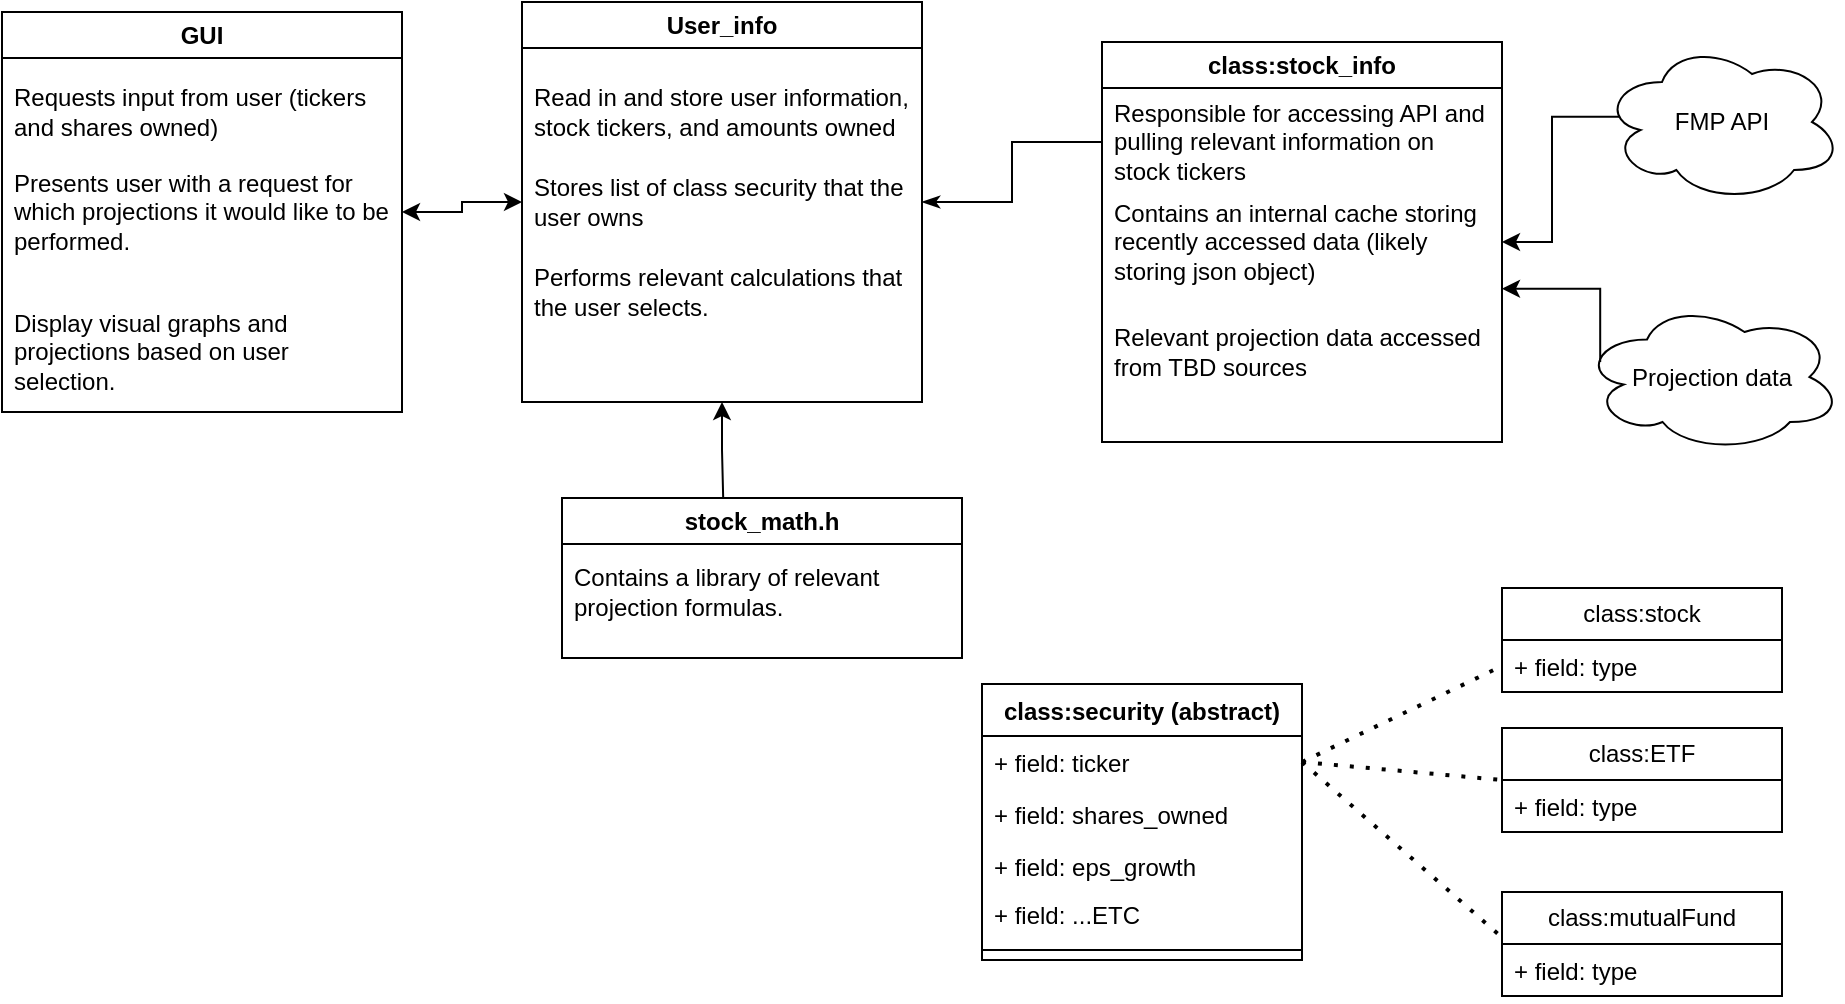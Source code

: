 <mxfile version="28.0.7">
  <diagram name="Page-1" id="9f46799a-70d6-7492-0946-bef42562c5a5">
    <mxGraphModel dx="2066" dy="1137" grid="1" gridSize="10" guides="1" tooltips="1" connect="1" arrows="1" fold="1" page="1" pageScale="1" pageWidth="1100" pageHeight="850" background="none" math="0" shadow="0">
      <root>
        <mxCell id="0" />
        <mxCell id="1" parent="0" />
        <mxCell id="iNNKZMUZ0DpZrxuA5rg7-4" value="" style="edgeStyle=orthogonalEdgeStyle;rounded=0;orthogonalLoop=1;jettySize=auto;html=1;entryX=1;entryY=0.5;entryDx=0;entryDy=0;exitX=0.15;exitY=0.467;exitDx=0;exitDy=0;exitPerimeter=0;" edge="1" parent="1" source="iNNKZMUZ0DpZrxuA5rg7-3" target="iNNKZMUZ0DpZrxuA5rg7-5">
          <mxGeometry relative="1" as="geometry">
            <mxPoint x="700" y="125" as="targetPoint" />
          </mxGeometry>
        </mxCell>
        <mxCell id="iNNKZMUZ0DpZrxuA5rg7-3" value="FMP API" style="ellipse;shape=cloud;whiteSpace=wrap;html=1;" vertex="1" parent="1">
          <mxGeometry x="830" y="50" width="120" height="80" as="geometry" />
        </mxCell>
        <mxCell id="iNNKZMUZ0DpZrxuA5rg7-5" value="class:stock_info" style="swimlane;whiteSpace=wrap;html=1;" vertex="1" parent="1">
          <mxGeometry x="580" y="50" width="200" height="200" as="geometry" />
        </mxCell>
        <mxCell id="iNNKZMUZ0DpZrxuA5rg7-7" value="Responsible for accessing API and pulling relevant information on stock tickers" style="text;strokeColor=none;fillColor=none;align=left;verticalAlign=middle;spacingLeft=4;spacingRight=4;overflow=hidden;points=[[0,0.5],[1,0.5]];portConstraint=eastwest;rotatable=0;whiteSpace=wrap;html=1;" vertex="1" parent="iNNKZMUZ0DpZrxuA5rg7-5">
          <mxGeometry y="25" width="200" height="50" as="geometry" />
        </mxCell>
        <mxCell id="iNNKZMUZ0DpZrxuA5rg7-8" value="Contains an internal cache storing recently accessed data (likely storing json object)" style="text;strokeColor=none;fillColor=none;align=left;verticalAlign=middle;spacingLeft=4;spacingRight=4;overflow=hidden;points=[[0,0.5],[1,0.5]];portConstraint=eastwest;rotatable=0;whiteSpace=wrap;html=1;" vertex="1" parent="iNNKZMUZ0DpZrxuA5rg7-5">
          <mxGeometry y="75" width="200" height="50" as="geometry" />
        </mxCell>
        <mxCell id="iNNKZMUZ0DpZrxuA5rg7-15" value="Relevant projection data accessed from TBD sources" style="text;strokeColor=none;fillColor=none;align=left;verticalAlign=middle;spacingLeft=4;spacingRight=4;overflow=hidden;points=[[0,0.5],[1,0.5]];portConstraint=eastwest;rotatable=0;whiteSpace=wrap;html=1;" vertex="1" parent="iNNKZMUZ0DpZrxuA5rg7-5">
          <mxGeometry y="130" width="200" height="50" as="geometry" />
        </mxCell>
        <mxCell id="iNNKZMUZ0DpZrxuA5rg7-12" style="edgeStyle=orthogonalEdgeStyle;rounded=0;orthogonalLoop=1;jettySize=auto;html=1;exitX=1;exitY=0.5;exitDx=0;exitDy=0;entryX=0;entryY=0.5;entryDx=0;entryDy=0;startArrow=classicThin;startFill=1;endArrow=none;endFill=0;" edge="1" parent="1" source="iNNKZMUZ0DpZrxuA5rg7-9" target="iNNKZMUZ0DpZrxuA5rg7-7">
          <mxGeometry relative="1" as="geometry" />
        </mxCell>
        <mxCell id="iNNKZMUZ0DpZrxuA5rg7-9" value="User_info" style="swimlane;whiteSpace=wrap;html=1;" vertex="1" parent="1">
          <mxGeometry x="290" y="30" width="200" height="200" as="geometry" />
        </mxCell>
        <mxCell id="iNNKZMUZ0DpZrxuA5rg7-16" value="Read in and store user information, stock tickers, and amounts owned" style="text;strokeColor=none;fillColor=none;align=left;verticalAlign=middle;spacingLeft=4;spacingRight=4;overflow=hidden;points=[[0,0.5],[1,0.5]];portConstraint=eastwest;rotatable=0;whiteSpace=wrap;html=1;" vertex="1" parent="iNNKZMUZ0DpZrxuA5rg7-9">
          <mxGeometry y="30" width="200" height="50" as="geometry" />
        </mxCell>
        <mxCell id="iNNKZMUZ0DpZrxuA5rg7-23" value="Stores list of class security that the user owns&amp;nbsp;" style="text;strokeColor=none;fillColor=none;align=left;verticalAlign=middle;spacingLeft=4;spacingRight=4;overflow=hidden;points=[[0,0.5],[1,0.5]];portConstraint=eastwest;rotatable=0;whiteSpace=wrap;html=1;" vertex="1" parent="iNNKZMUZ0DpZrxuA5rg7-9">
          <mxGeometry y="75" width="200" height="50" as="geometry" />
        </mxCell>
        <mxCell id="iNNKZMUZ0DpZrxuA5rg7-36" value="Performs relevant calculations that the user selects." style="text;strokeColor=none;fillColor=none;align=left;verticalAlign=middle;spacingLeft=4;spacingRight=4;overflow=hidden;points=[[0,0.5],[1,0.5]];portConstraint=eastwest;rotatable=0;whiteSpace=wrap;html=1;" vertex="1" parent="iNNKZMUZ0DpZrxuA5rg7-9">
          <mxGeometry y="120" width="200" height="50" as="geometry" />
        </mxCell>
        <mxCell id="iNNKZMUZ0DpZrxuA5rg7-13" value="Projection data" style="ellipse;shape=cloud;whiteSpace=wrap;html=1;" vertex="1" parent="1">
          <mxGeometry x="820" y="180" width="130" height="75" as="geometry" />
        </mxCell>
        <mxCell id="iNNKZMUZ0DpZrxuA5rg7-14" style="edgeStyle=orthogonalEdgeStyle;rounded=0;orthogonalLoop=1;jettySize=auto;html=1;exitX=0.07;exitY=0.4;exitDx=0;exitDy=0;exitPerimeter=0;entryX=1;entryY=0.967;entryDx=0;entryDy=0;entryPerimeter=0;" edge="1" parent="1" source="iNNKZMUZ0DpZrxuA5rg7-13" target="iNNKZMUZ0DpZrxuA5rg7-8">
          <mxGeometry relative="1" as="geometry">
            <Array as="points">
              <mxPoint x="829" y="173" />
            </Array>
          </mxGeometry>
        </mxCell>
        <mxCell id="iNNKZMUZ0DpZrxuA5rg7-17" value="stock_math.h" style="swimlane;whiteSpace=wrap;html=1;" vertex="1" parent="1">
          <mxGeometry x="310" y="278" width="200" height="80" as="geometry" />
        </mxCell>
        <mxCell id="iNNKZMUZ0DpZrxuA5rg7-21" style="edgeStyle=orthogonalEdgeStyle;rounded=0;orthogonalLoop=1;jettySize=auto;html=1;entryX=0;entryY=0.5;entryDx=0;entryDy=0;startArrow=classic;startFill=1;" edge="1" parent="1" source="iNNKZMUZ0DpZrxuA5rg7-19" target="iNNKZMUZ0DpZrxuA5rg7-9">
          <mxGeometry relative="1" as="geometry" />
        </mxCell>
        <mxCell id="iNNKZMUZ0DpZrxuA5rg7-19" value="GUI" style="swimlane;whiteSpace=wrap;html=1;" vertex="1" parent="1">
          <mxGeometry x="30" y="35" width="200" height="200" as="geometry">
            <mxRectangle x="110" y="380" width="60" height="30" as="alternateBounds" />
          </mxGeometry>
        </mxCell>
        <mxCell id="iNNKZMUZ0DpZrxuA5rg7-32" value="Display visual graphs and projections based on user selection." style="text;strokeColor=none;fillColor=none;align=left;verticalAlign=middle;spacingLeft=4;spacingRight=4;overflow=hidden;points=[[0,0.5],[1,0.5]];portConstraint=eastwest;rotatable=0;whiteSpace=wrap;html=1;" vertex="1" parent="iNNKZMUZ0DpZrxuA5rg7-19">
          <mxGeometry y="145" width="200" height="50" as="geometry" />
        </mxCell>
        <mxCell id="iNNKZMUZ0DpZrxuA5rg7-33" value="Requests input from user (tickers and shares owned)" style="text;strokeColor=none;fillColor=none;align=left;verticalAlign=middle;spacingLeft=4;spacingRight=4;overflow=hidden;points=[[0,0.5],[1,0.5]];portConstraint=eastwest;rotatable=0;whiteSpace=wrap;html=1;" vertex="1" parent="iNNKZMUZ0DpZrxuA5rg7-19">
          <mxGeometry y="25" width="200" height="50" as="geometry" />
        </mxCell>
        <mxCell id="iNNKZMUZ0DpZrxuA5rg7-37" value="Presents user with a request for which projections it would like to be performed." style="text;strokeColor=none;fillColor=none;align=left;verticalAlign=middle;spacingLeft=4;spacingRight=4;overflow=hidden;points=[[0,0.5],[1,0.5]];portConstraint=eastwest;rotatable=0;whiteSpace=wrap;html=1;" vertex="1" parent="iNNKZMUZ0DpZrxuA5rg7-19">
          <mxGeometry y="75" width="200" height="50" as="geometry" />
        </mxCell>
        <mxCell id="iNNKZMUZ0DpZrxuA5rg7-22" style="edgeStyle=orthogonalEdgeStyle;rounded=0;orthogonalLoop=1;jettySize=auto;html=1;exitX=0.5;exitY=1;exitDx=0;exitDy=0;entryX=0.403;entryY=0.003;entryDx=0;entryDy=0;entryPerimeter=0;endArrow=none;endFill=0;startArrow=classic;startFill=1;" edge="1" parent="1" source="iNNKZMUZ0DpZrxuA5rg7-9" target="iNNKZMUZ0DpZrxuA5rg7-17">
          <mxGeometry relative="1" as="geometry" />
        </mxCell>
        <mxCell id="iNNKZMUZ0DpZrxuA5rg7-27" value="class:security (abstract)" style="swimlane;fontStyle=1;align=center;verticalAlign=top;childLayout=stackLayout;horizontal=1;startSize=26;horizontalStack=0;resizeParent=1;resizeParentMax=0;resizeLast=0;collapsible=1;marginBottom=0;whiteSpace=wrap;html=1;" vertex="1" parent="1">
          <mxGeometry x="520" y="371" width="160" height="138" as="geometry" />
        </mxCell>
        <mxCell id="iNNKZMUZ0DpZrxuA5rg7-31" value="+ field: ticker" style="text;strokeColor=none;fillColor=none;align=left;verticalAlign=top;spacingLeft=4;spacingRight=4;overflow=hidden;rotatable=0;points=[[0,0.5],[1,0.5]];portConstraint=eastwest;whiteSpace=wrap;html=1;" vertex="1" parent="iNNKZMUZ0DpZrxuA5rg7-27">
          <mxGeometry y="26" width="160" height="26" as="geometry" />
        </mxCell>
        <mxCell id="iNNKZMUZ0DpZrxuA5rg7-28" value="+ field: shares_owned" style="text;strokeColor=none;fillColor=none;align=left;verticalAlign=top;spacingLeft=4;spacingRight=4;overflow=hidden;rotatable=0;points=[[0,0.5],[1,0.5]];portConstraint=eastwest;whiteSpace=wrap;html=1;" vertex="1" parent="iNNKZMUZ0DpZrxuA5rg7-27">
          <mxGeometry y="52" width="160" height="26" as="geometry" />
        </mxCell>
        <mxCell id="iNNKZMUZ0DpZrxuA5rg7-35" value="+ field: eps_growth" style="text;strokeColor=none;fillColor=none;align=left;verticalAlign=top;spacingLeft=4;spacingRight=4;overflow=hidden;rotatable=0;points=[[0,0.5],[1,0.5]];portConstraint=eastwest;whiteSpace=wrap;html=1;" vertex="1" parent="iNNKZMUZ0DpZrxuA5rg7-27">
          <mxGeometry y="78" width="160" height="24" as="geometry" />
        </mxCell>
        <mxCell id="iNNKZMUZ0DpZrxuA5rg7-34" value="+ field: ...ETC" style="text;strokeColor=none;fillColor=none;align=left;verticalAlign=top;spacingLeft=4;spacingRight=4;overflow=hidden;rotatable=0;points=[[0,0.5],[1,0.5]];portConstraint=eastwest;whiteSpace=wrap;html=1;" vertex="1" parent="iNNKZMUZ0DpZrxuA5rg7-27">
          <mxGeometry y="102" width="160" height="26" as="geometry" />
        </mxCell>
        <mxCell id="iNNKZMUZ0DpZrxuA5rg7-29" value="" style="line;strokeWidth=1;fillColor=none;align=left;verticalAlign=middle;spacingTop=-1;spacingLeft=3;spacingRight=3;rotatable=0;labelPosition=right;points=[];portConstraint=eastwest;strokeColor=inherit;" vertex="1" parent="iNNKZMUZ0DpZrxuA5rg7-27">
          <mxGeometry y="128" width="160" height="10" as="geometry" />
        </mxCell>
        <mxCell id="iNNKZMUZ0DpZrxuA5rg7-38" value="" style="endArrow=none;dashed=1;html=1;dashPattern=1 3;strokeWidth=2;rounded=0;entryX=0;entryY=0.5;entryDx=0;entryDy=0;exitX=1;exitY=0.5;exitDx=0;exitDy=0;" edge="1" parent="1" source="iNNKZMUZ0DpZrxuA5rg7-31" target="iNNKZMUZ0DpZrxuA5rg7-46">
          <mxGeometry width="50" height="50" relative="1" as="geometry">
            <mxPoint x="680" y="385" as="sourcePoint" />
            <mxPoint x="775" y="384" as="targetPoint" />
          </mxGeometry>
        </mxCell>
        <mxCell id="iNNKZMUZ0DpZrxuA5rg7-45" value="class:stock" style="swimlane;fontStyle=0;childLayout=stackLayout;horizontal=1;startSize=26;fillColor=none;horizontalStack=0;resizeParent=1;resizeParentMax=0;resizeLast=0;collapsible=1;marginBottom=0;whiteSpace=wrap;html=1;" vertex="1" parent="1">
          <mxGeometry x="780" y="323" width="140" height="52" as="geometry" />
        </mxCell>
        <mxCell id="iNNKZMUZ0DpZrxuA5rg7-46" value="+ field: type" style="text;strokeColor=none;fillColor=none;align=left;verticalAlign=top;spacingLeft=4;spacingRight=4;overflow=hidden;rotatable=0;points=[[0,0.5],[1,0.5]];portConstraint=eastwest;whiteSpace=wrap;html=1;" vertex="1" parent="iNNKZMUZ0DpZrxuA5rg7-45">
          <mxGeometry y="26" width="140" height="26" as="geometry" />
        </mxCell>
        <mxCell id="iNNKZMUZ0DpZrxuA5rg7-49" value="class:ETF" style="swimlane;fontStyle=0;childLayout=stackLayout;horizontal=1;startSize=26;fillColor=none;horizontalStack=0;resizeParent=1;resizeParentMax=0;resizeLast=0;collapsible=1;marginBottom=0;whiteSpace=wrap;html=1;" vertex="1" parent="1">
          <mxGeometry x="780" y="393" width="140" height="52" as="geometry" />
        </mxCell>
        <mxCell id="iNNKZMUZ0DpZrxuA5rg7-50" value="+ field: type" style="text;strokeColor=none;fillColor=none;align=left;verticalAlign=top;spacingLeft=4;spacingRight=4;overflow=hidden;rotatable=0;points=[[0,0.5],[1,0.5]];portConstraint=eastwest;whiteSpace=wrap;html=1;" vertex="1" parent="iNNKZMUZ0DpZrxuA5rg7-49">
          <mxGeometry y="26" width="140" height="26" as="geometry" />
        </mxCell>
        <mxCell id="iNNKZMUZ0DpZrxuA5rg7-51" value="" style="endArrow=none;dashed=1;html=1;dashPattern=1 3;strokeWidth=2;rounded=0;entryX=0;entryY=0.5;entryDx=0;entryDy=0;exitX=1;exitY=0.5;exitDx=0;exitDy=0;" edge="1" parent="1" source="iNNKZMUZ0DpZrxuA5rg7-31" target="iNNKZMUZ0DpZrxuA5rg7-49">
          <mxGeometry width="50" height="50" relative="1" as="geometry">
            <mxPoint x="680" y="385" as="sourcePoint" />
            <mxPoint x="790" y="465" as="targetPoint" />
          </mxGeometry>
        </mxCell>
        <mxCell id="iNNKZMUZ0DpZrxuA5rg7-52" value="class:mutualFund" style="swimlane;fontStyle=0;childLayout=stackLayout;horizontal=1;startSize=26;fillColor=none;horizontalStack=0;resizeParent=1;resizeParentMax=0;resizeLast=0;collapsible=1;marginBottom=0;whiteSpace=wrap;html=1;" vertex="1" parent="1">
          <mxGeometry x="780" y="475" width="140" height="52" as="geometry" />
        </mxCell>
        <mxCell id="iNNKZMUZ0DpZrxuA5rg7-53" value="+ field: type" style="text;strokeColor=none;fillColor=none;align=left;verticalAlign=top;spacingLeft=4;spacingRight=4;overflow=hidden;rotatable=0;points=[[0,0.5],[1,0.5]];portConstraint=eastwest;whiteSpace=wrap;html=1;" vertex="1" parent="iNNKZMUZ0DpZrxuA5rg7-52">
          <mxGeometry y="26" width="140" height="26" as="geometry" />
        </mxCell>
        <mxCell id="iNNKZMUZ0DpZrxuA5rg7-54" value="" style="endArrow=none;dashed=1;html=1;dashPattern=1 3;strokeWidth=2;rounded=0;entryX=0.005;entryY=-0.103;entryDx=0;entryDy=0;exitX=1;exitY=0.5;exitDx=0;exitDy=0;entryPerimeter=0;" edge="1" parent="1" source="iNNKZMUZ0DpZrxuA5rg7-31" target="iNNKZMUZ0DpZrxuA5rg7-53">
          <mxGeometry width="50" height="50" relative="1" as="geometry">
            <mxPoint x="710" y="475" as="sourcePoint" />
            <mxPoint x="810" y="509" as="targetPoint" />
          </mxGeometry>
        </mxCell>
        <mxCell id="iNNKZMUZ0DpZrxuA5rg7-18" value="Contains a library of relevant projection formulas.&amp;nbsp;" style="text;strokeColor=none;fillColor=none;align=left;verticalAlign=middle;spacingLeft=4;spacingRight=4;overflow=hidden;points=[[0,0.5],[1,0.5]];portConstraint=eastwest;rotatable=0;whiteSpace=wrap;html=1;" vertex="1" parent="1">
          <mxGeometry x="310" y="300" width="200" height="50" as="geometry" />
        </mxCell>
      </root>
    </mxGraphModel>
  </diagram>
</mxfile>

